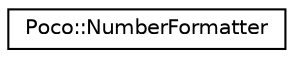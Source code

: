digraph "Graphical Class Hierarchy"
{
 // LATEX_PDF_SIZE
  edge [fontname="Helvetica",fontsize="10",labelfontname="Helvetica",labelfontsize="10"];
  node [fontname="Helvetica",fontsize="10",shape=record];
  rankdir="LR";
  Node0 [label="Poco::NumberFormatter",height=0.2,width=0.4,color="black", fillcolor="white", style="filled",URL="$classPoco_1_1NumberFormatter.html",tooltip=" "];
}
